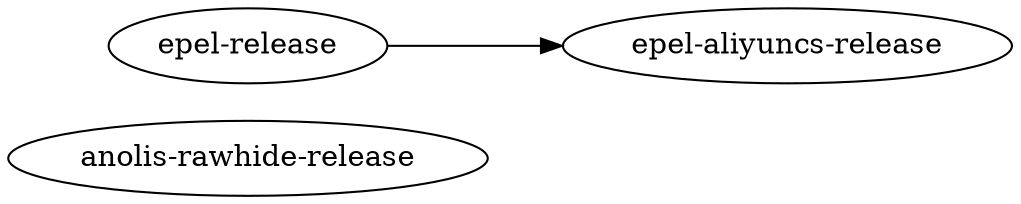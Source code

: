 digraph dep_Picture {
	graph [rankdir=LR]
	"anolis-rawhide-release"
	"epel-aliyuncs-release"
	"epel-release"
	"epel-release" -> "epel-aliyuncs-release"
}

